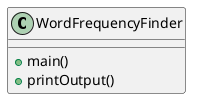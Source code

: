 @startuml
'https://plantuml.com/sequence-diagram

WordFrequencyFinder : + main()
WordFrequencyFinder : + printOutput()

@enduml